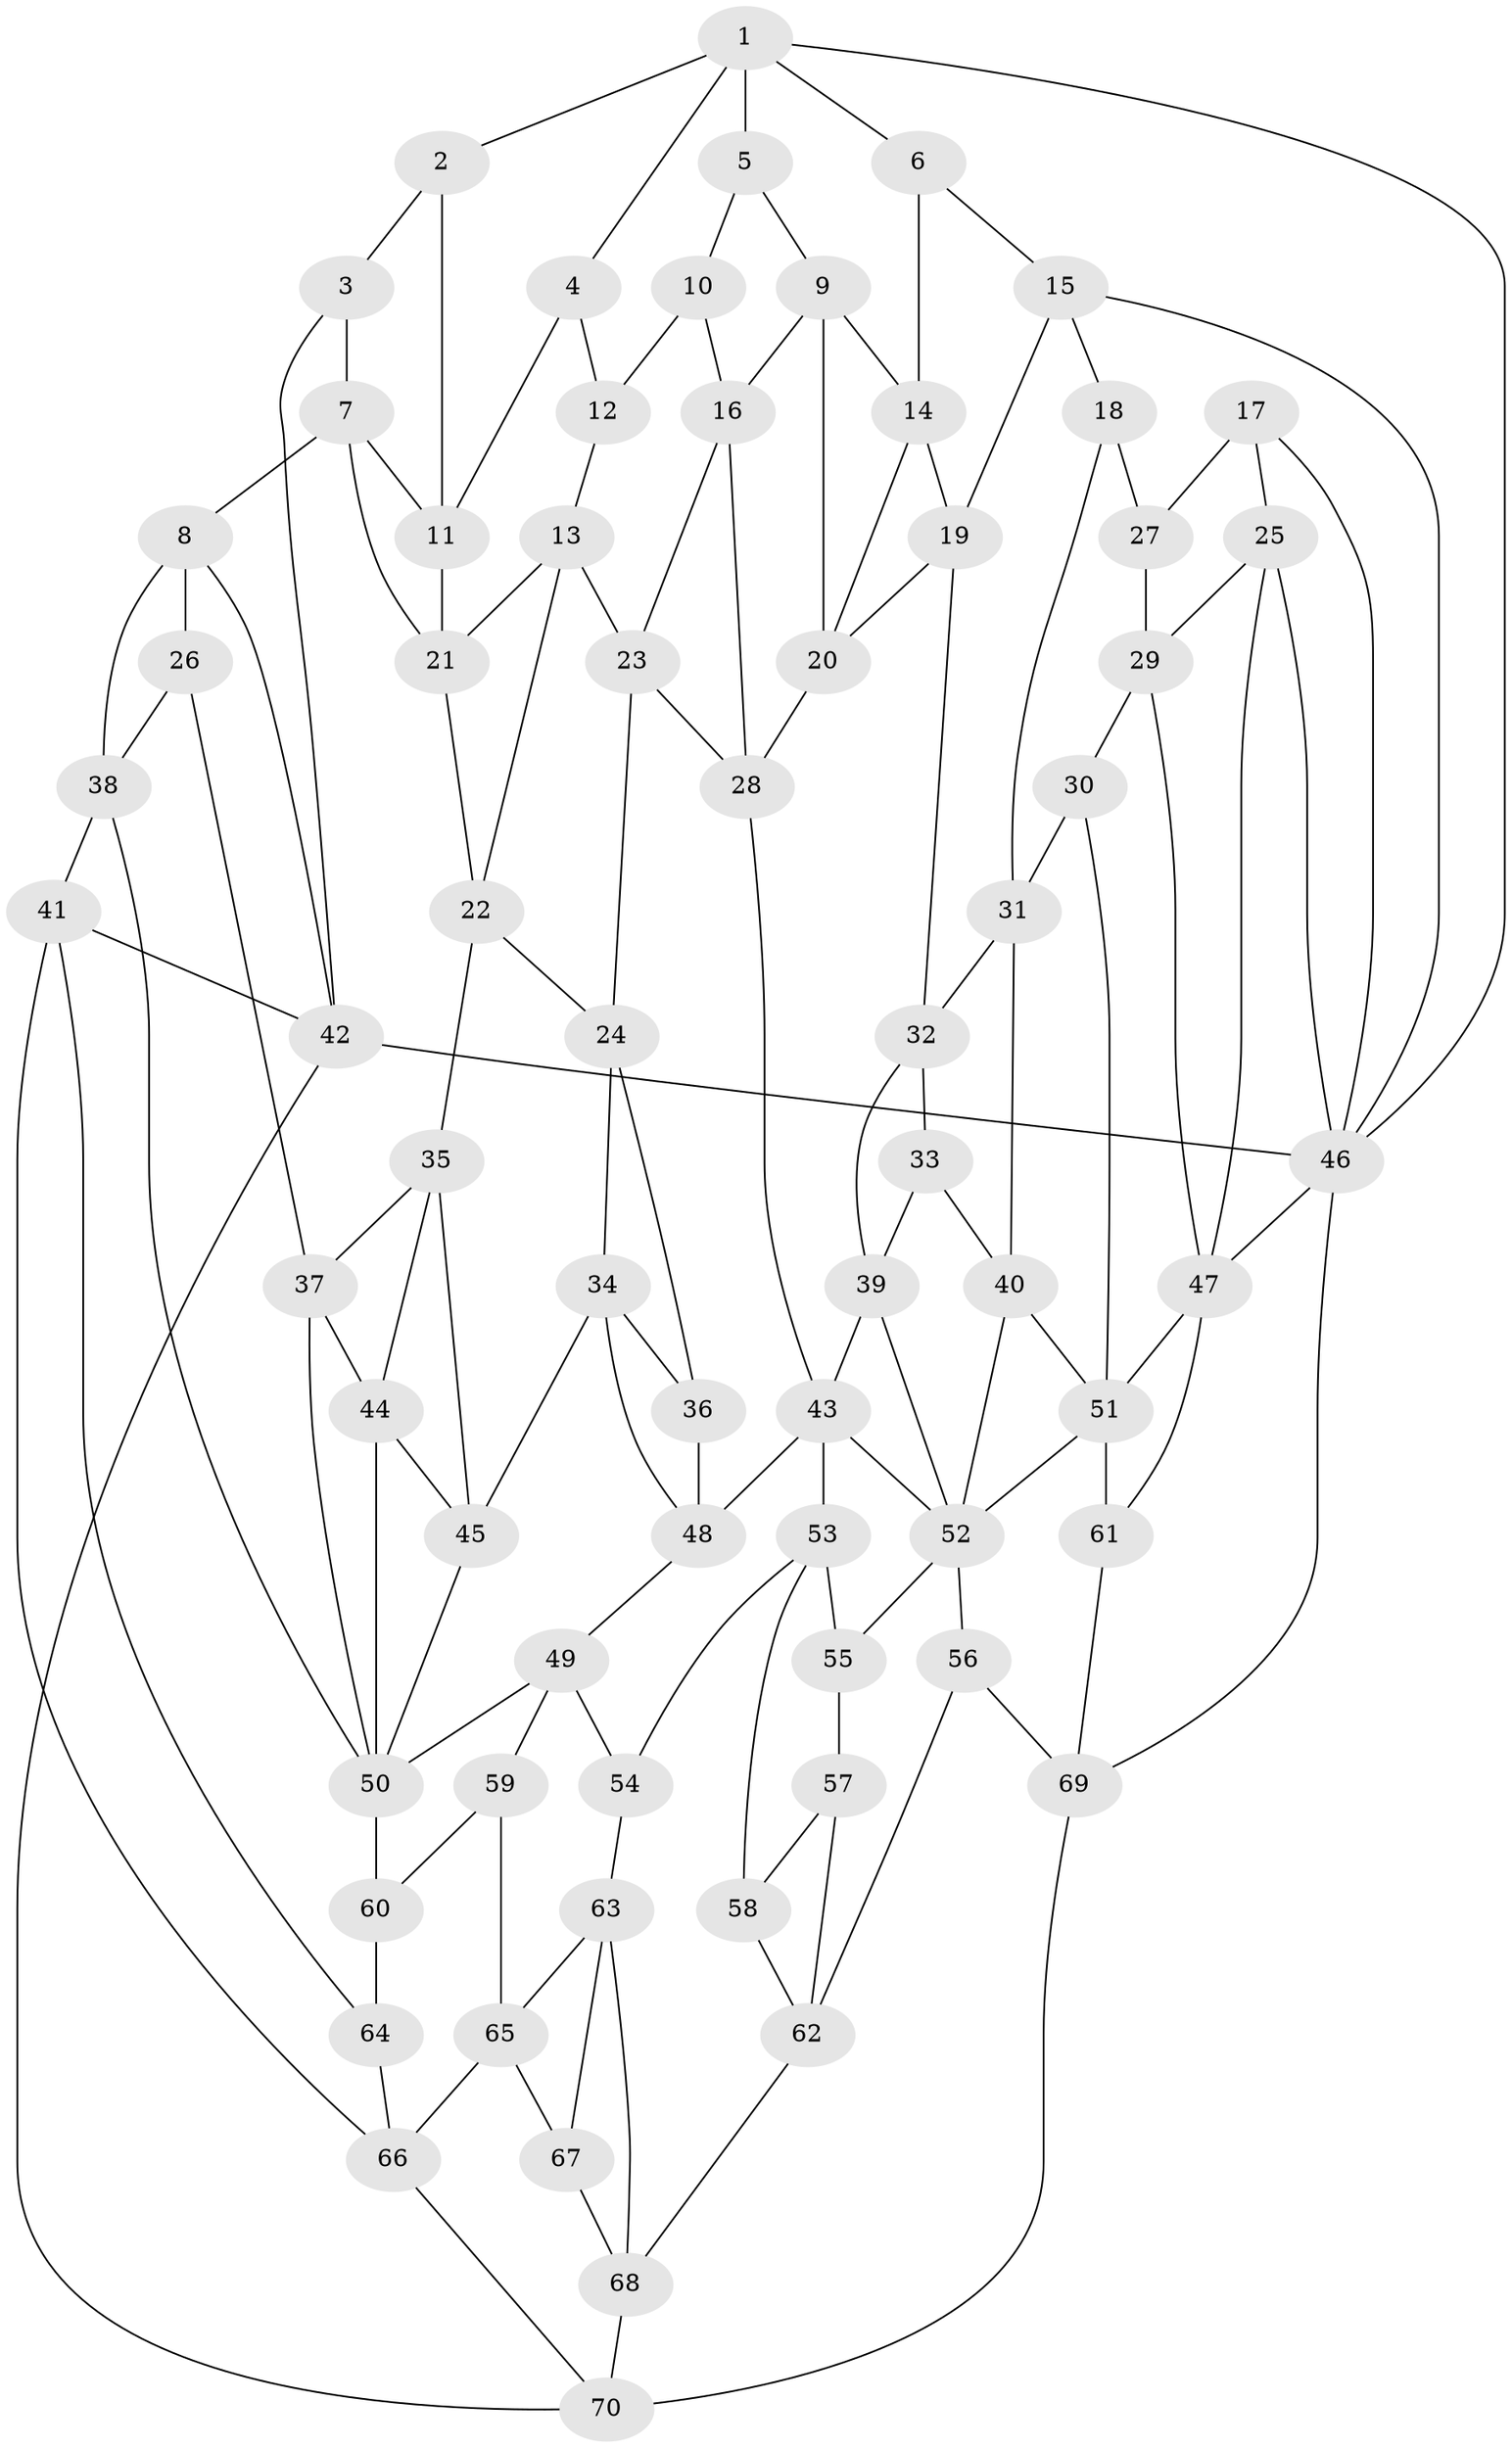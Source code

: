 // original degree distribution, {3: 0.014285714285714285, 4: 0.22142857142857142, 6: 0.20714285714285716, 5: 0.5571428571428572}
// Generated by graph-tools (version 1.1) at 2025/27/03/09/25 03:27:10]
// undirected, 70 vertices, 134 edges
graph export_dot {
graph [start="1"]
  node [color=gray90,style=filled];
  1;
  2;
  3;
  4;
  5;
  6;
  7;
  8;
  9;
  10;
  11;
  12;
  13;
  14;
  15;
  16;
  17;
  18;
  19;
  20;
  21;
  22;
  23;
  24;
  25;
  26;
  27;
  28;
  29;
  30;
  31;
  32;
  33;
  34;
  35;
  36;
  37;
  38;
  39;
  40;
  41;
  42;
  43;
  44;
  45;
  46;
  47;
  48;
  49;
  50;
  51;
  52;
  53;
  54;
  55;
  56;
  57;
  58;
  59;
  60;
  61;
  62;
  63;
  64;
  65;
  66;
  67;
  68;
  69;
  70;
  1 -- 2 [weight=1.0];
  1 -- 4 [weight=1.0];
  1 -- 5 [weight=1.0];
  1 -- 6 [weight=1.0];
  1 -- 46 [weight=1.0];
  2 -- 3 [weight=1.0];
  2 -- 11 [weight=1.0];
  3 -- 7 [weight=1.0];
  3 -- 42 [weight=1.0];
  4 -- 11 [weight=1.0];
  4 -- 12 [weight=1.0];
  5 -- 9 [weight=1.0];
  5 -- 10 [weight=1.0];
  6 -- 14 [weight=1.0];
  6 -- 15 [weight=1.0];
  7 -- 8 [weight=1.0];
  7 -- 11 [weight=1.0];
  7 -- 21 [weight=1.0];
  8 -- 26 [weight=1.0];
  8 -- 38 [weight=1.0];
  8 -- 42 [weight=1.0];
  9 -- 14 [weight=1.0];
  9 -- 16 [weight=1.0];
  9 -- 20 [weight=1.0];
  10 -- 12 [weight=2.0];
  10 -- 16 [weight=1.0];
  11 -- 21 [weight=1.0];
  12 -- 13 [weight=1.0];
  13 -- 21 [weight=1.0];
  13 -- 22 [weight=1.0];
  13 -- 23 [weight=1.0];
  14 -- 19 [weight=1.0];
  14 -- 20 [weight=1.0];
  15 -- 18 [weight=1.0];
  15 -- 19 [weight=1.0];
  15 -- 46 [weight=1.0];
  16 -- 23 [weight=1.0];
  16 -- 28 [weight=1.0];
  17 -- 25 [weight=1.0];
  17 -- 27 [weight=2.0];
  17 -- 46 [weight=1.0];
  18 -- 27 [weight=1.0];
  18 -- 31 [weight=1.0];
  19 -- 20 [weight=1.0];
  19 -- 32 [weight=1.0];
  20 -- 28 [weight=1.0];
  21 -- 22 [weight=1.0];
  22 -- 24 [weight=1.0];
  22 -- 35 [weight=1.0];
  23 -- 24 [weight=1.0];
  23 -- 28 [weight=1.0];
  24 -- 34 [weight=1.0];
  24 -- 36 [weight=1.0];
  25 -- 29 [weight=1.0];
  25 -- 46 [weight=1.0];
  25 -- 47 [weight=1.0];
  26 -- 37 [weight=1.0];
  26 -- 38 [weight=1.0];
  27 -- 29 [weight=1.0];
  28 -- 43 [weight=1.0];
  29 -- 30 [weight=1.0];
  29 -- 47 [weight=1.0];
  30 -- 31 [weight=1.0];
  30 -- 51 [weight=1.0];
  31 -- 32 [weight=1.0];
  31 -- 40 [weight=1.0];
  32 -- 33 [weight=1.0];
  32 -- 39 [weight=1.0];
  33 -- 39 [weight=1.0];
  33 -- 40 [weight=1.0];
  34 -- 36 [weight=1.0];
  34 -- 45 [weight=1.0];
  34 -- 48 [weight=1.0];
  35 -- 37 [weight=1.0];
  35 -- 44 [weight=1.0];
  35 -- 45 [weight=1.0];
  36 -- 48 [weight=2.0];
  37 -- 44 [weight=1.0];
  37 -- 50 [weight=1.0];
  38 -- 41 [weight=1.0];
  38 -- 50 [weight=1.0];
  39 -- 43 [weight=1.0];
  39 -- 52 [weight=1.0];
  40 -- 51 [weight=1.0];
  40 -- 52 [weight=1.0];
  41 -- 42 [weight=1.0];
  41 -- 64 [weight=1.0];
  41 -- 66 [weight=1.0];
  42 -- 46 [weight=2.0];
  42 -- 70 [weight=1.0];
  43 -- 48 [weight=1.0];
  43 -- 52 [weight=1.0];
  43 -- 53 [weight=1.0];
  44 -- 45 [weight=1.0];
  44 -- 50 [weight=1.0];
  45 -- 50 [weight=1.0];
  46 -- 47 [weight=1.0];
  46 -- 69 [weight=1.0];
  47 -- 51 [weight=1.0];
  47 -- 61 [weight=1.0];
  48 -- 49 [weight=1.0];
  49 -- 50 [weight=1.0];
  49 -- 54 [weight=1.0];
  49 -- 59 [weight=1.0];
  50 -- 60 [weight=1.0];
  51 -- 52 [weight=1.0];
  51 -- 61 [weight=2.0];
  52 -- 55 [weight=1.0];
  52 -- 56 [weight=1.0];
  53 -- 54 [weight=1.0];
  53 -- 55 [weight=1.0];
  53 -- 58 [weight=1.0];
  54 -- 63 [weight=1.0];
  55 -- 57 [weight=2.0];
  56 -- 62 [weight=1.0];
  56 -- 69 [weight=1.0];
  57 -- 58 [weight=1.0];
  57 -- 62 [weight=1.0];
  58 -- 62 [weight=1.0];
  59 -- 60 [weight=1.0];
  59 -- 65 [weight=1.0];
  60 -- 64 [weight=2.0];
  61 -- 69 [weight=1.0];
  62 -- 68 [weight=1.0];
  63 -- 65 [weight=1.0];
  63 -- 67 [weight=1.0];
  63 -- 68 [weight=1.0];
  64 -- 66 [weight=1.0];
  65 -- 66 [weight=1.0];
  65 -- 67 [weight=1.0];
  66 -- 70 [weight=1.0];
  67 -- 68 [weight=1.0];
  68 -- 70 [weight=1.0];
  69 -- 70 [weight=1.0];
}
